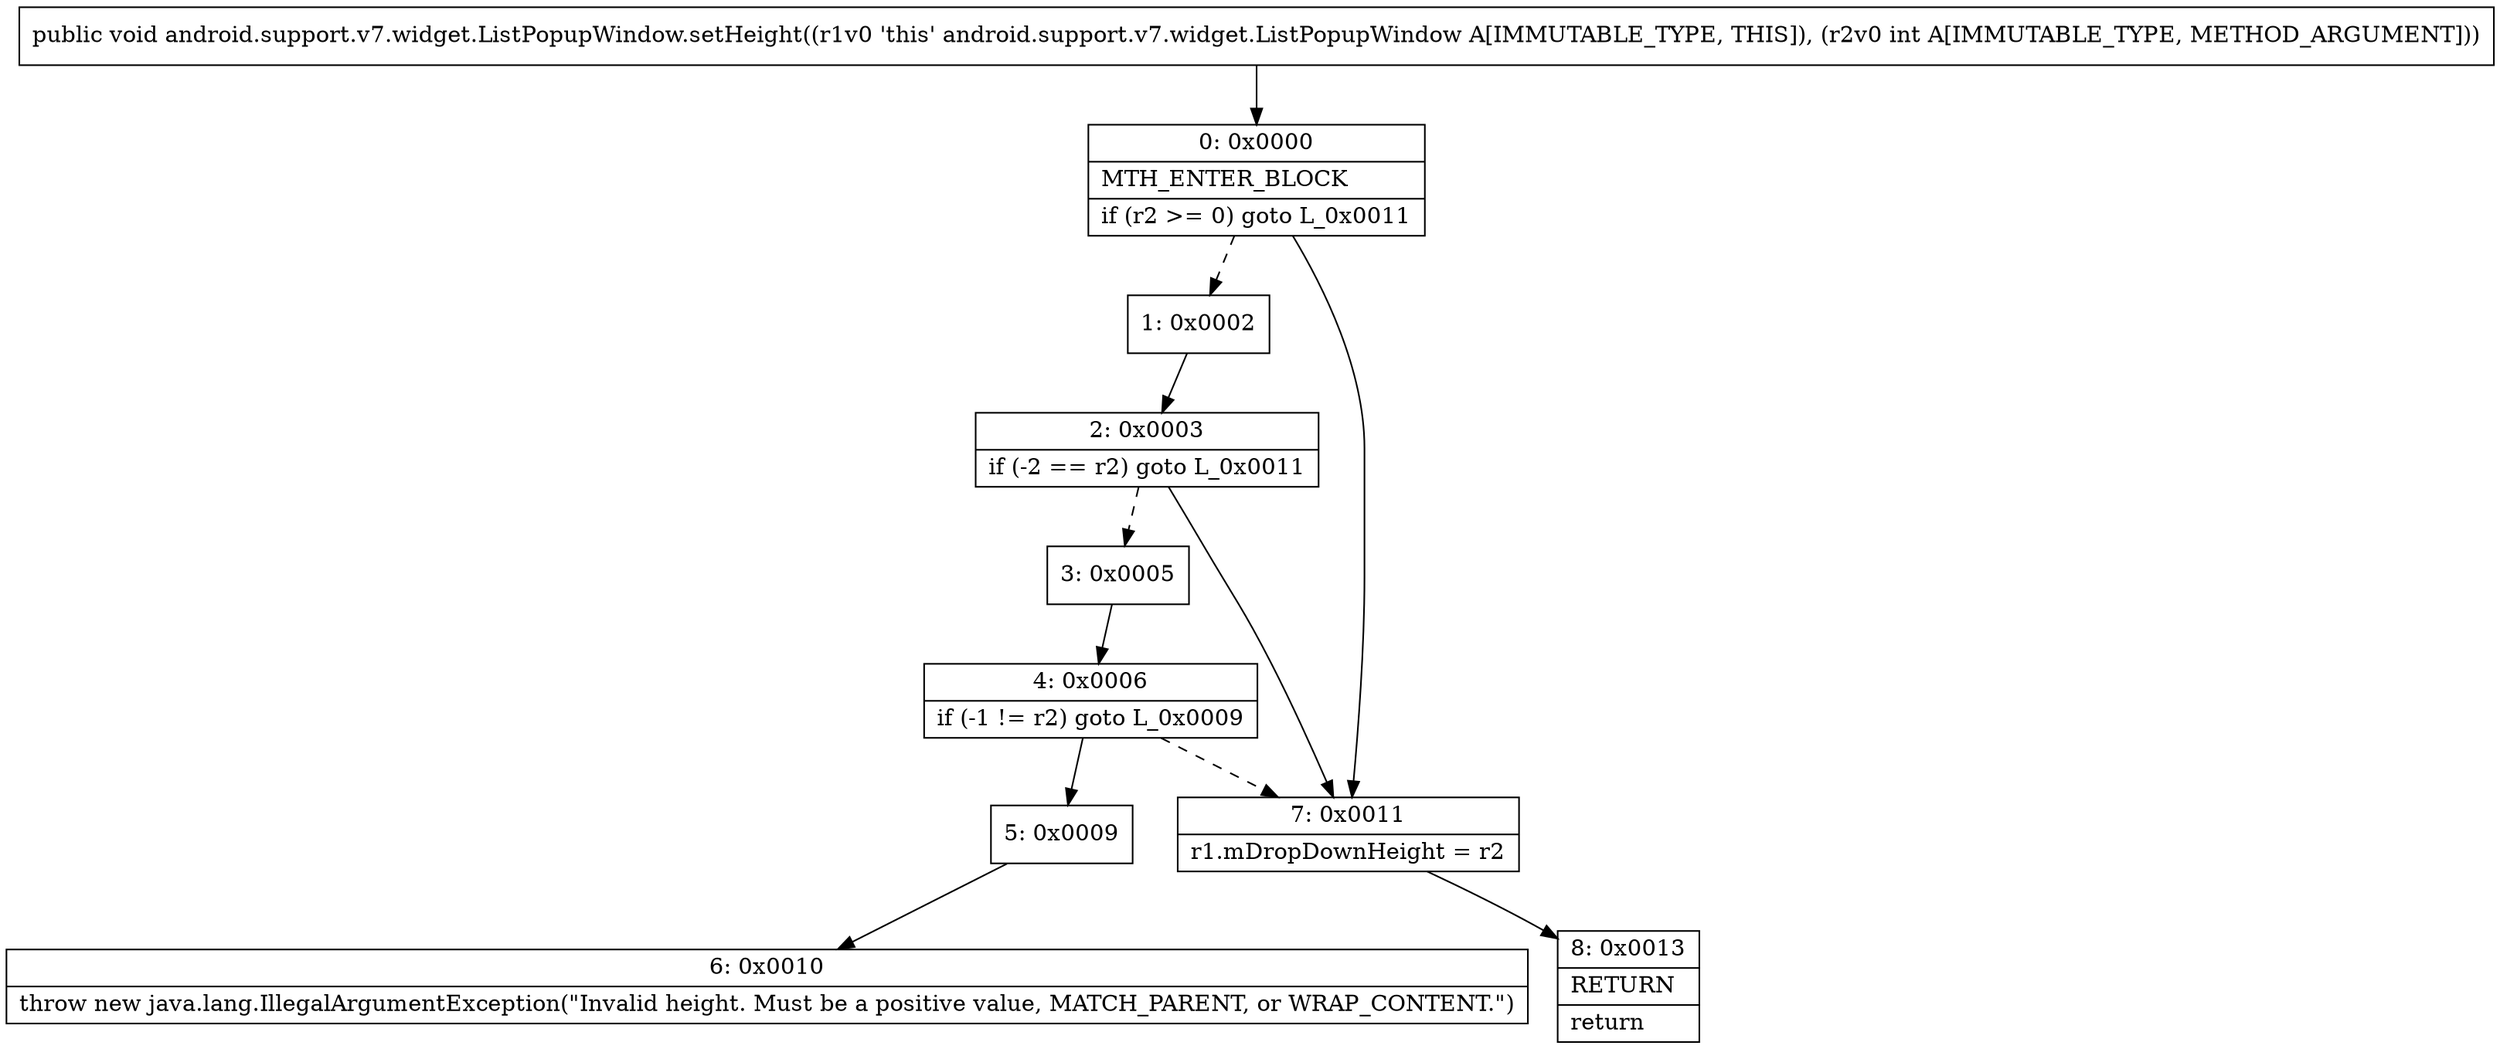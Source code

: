 digraph "CFG forandroid.support.v7.widget.ListPopupWindow.setHeight(I)V" {
Node_0 [shape=record,label="{0\:\ 0x0000|MTH_ENTER_BLOCK\l|if (r2 \>= 0) goto L_0x0011\l}"];
Node_1 [shape=record,label="{1\:\ 0x0002}"];
Node_2 [shape=record,label="{2\:\ 0x0003|if (\-2 == r2) goto L_0x0011\l}"];
Node_3 [shape=record,label="{3\:\ 0x0005}"];
Node_4 [shape=record,label="{4\:\ 0x0006|if (\-1 != r2) goto L_0x0009\l}"];
Node_5 [shape=record,label="{5\:\ 0x0009}"];
Node_6 [shape=record,label="{6\:\ 0x0010|throw new java.lang.IllegalArgumentException(\"Invalid height. Must be a positive value, MATCH_PARENT, or WRAP_CONTENT.\")\l}"];
Node_7 [shape=record,label="{7\:\ 0x0011|r1.mDropDownHeight = r2\l}"];
Node_8 [shape=record,label="{8\:\ 0x0013|RETURN\l|return\l}"];
MethodNode[shape=record,label="{public void android.support.v7.widget.ListPopupWindow.setHeight((r1v0 'this' android.support.v7.widget.ListPopupWindow A[IMMUTABLE_TYPE, THIS]), (r2v0 int A[IMMUTABLE_TYPE, METHOD_ARGUMENT])) }"];
MethodNode -> Node_0;
Node_0 -> Node_1[style=dashed];
Node_0 -> Node_7;
Node_1 -> Node_2;
Node_2 -> Node_3[style=dashed];
Node_2 -> Node_7;
Node_3 -> Node_4;
Node_4 -> Node_5;
Node_4 -> Node_7[style=dashed];
Node_5 -> Node_6;
Node_7 -> Node_8;
}

